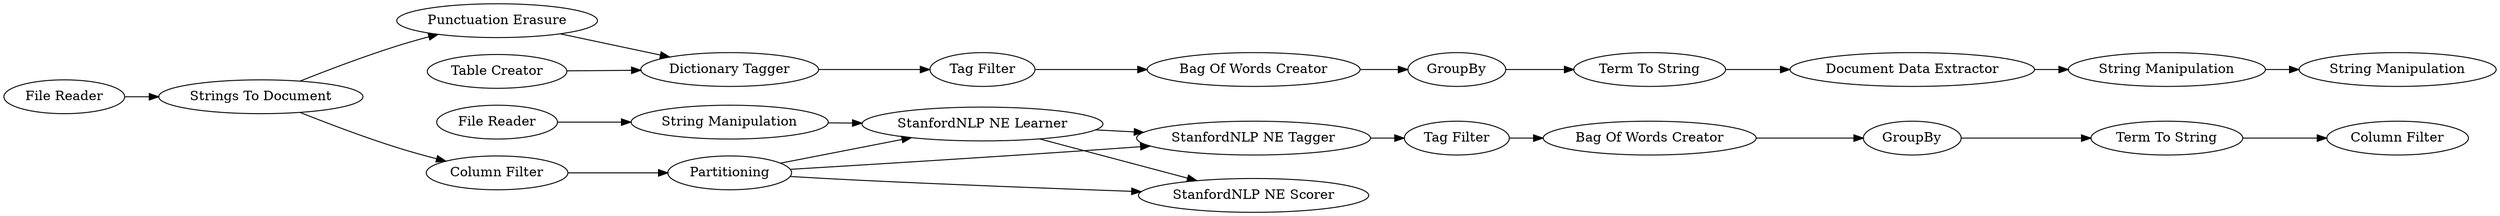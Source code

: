 digraph {
	8 [label="Punctuation Erasure"]
	10 [label="Table Creator"]
	26 [label=GroupBy]
	30 [label="Term To String"]
	48 [label="Tag Filter"]
	50 [label="Dictionary Tagger"]
	52 [label="Bag Of Words Creator"]
	117 [label=Partitioning]
	119 [label="StanfordNLP NE Tagger"]
	120 [label="Bag Of Words Creator"]
	122 [label=GroupBy]
	125 [label="Term To String"]
	126 [label="Column Filter"]
	128 [label="Tag Filter"]
	143 [label="Strings To Document"]
	144 [label="Column Filter"]
	145 [label="StanfordNLP NE Learner"]
	146 [label="StanfordNLP NE Scorer"]
	150 [label="File Reader"]
	152 [label="File Reader"]
	153 [label="String Manipulation"]
	156 [label="Document Data Extractor"]
	157 [label="String Manipulation"]
	158 [label="String Manipulation"]
	8 -> 50
	10 -> 50
	26 -> 30
	30 -> 156
	48 -> 52
	50 -> 48
	52 -> 26
	117 -> 119
	117 -> 145
	117 -> 146
	119 -> 128
	120 -> 122
	122 -> 125
	125 -> 126
	128 -> 120
	143 -> 144
	143 -> 8
	144 -> 117
	145 -> 146
	145 -> 119
	150 -> 143
	152 -> 153
	153 -> 145
	156 -> 157
	157 -> 158
	rankdir=LR
}
